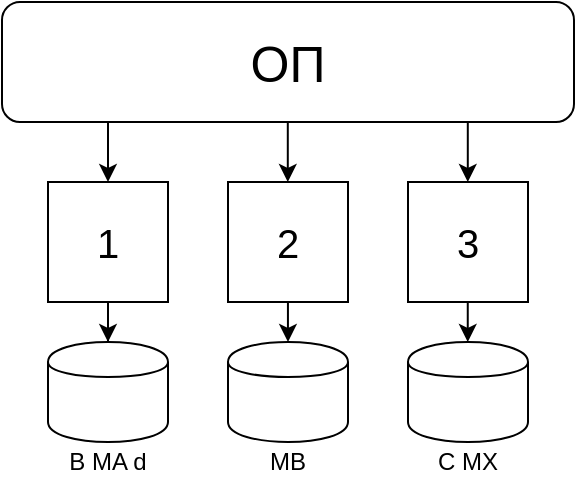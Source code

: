 <mxfile version="12.8.2" type="device"><diagram id="UVTemCZNYmnLZk9lEswV" name="Page-1"><mxGraphModel dx="774" dy="442" grid="0" gridSize="10" guides="1" tooltips="1" connect="1" arrows="1" fold="1" page="1" pageScale="1" pageWidth="827" pageHeight="1169" math="0" shadow="0"><root><mxCell id="0"/><mxCell id="1" parent="0"/><mxCell id="WbICDniJP1MAg2lqbNqV-1" value="&lt;font style=&quot;font-size: 25px&quot;&gt;ОП&lt;/font&gt;" style="rounded=1;whiteSpace=wrap;html=1;" vertex="1" parent="1"><mxGeometry x="277" y="140" width="286" height="60" as="geometry"/></mxCell><mxCell id="WbICDniJP1MAg2lqbNqV-16" value="" style="edgeStyle=orthogonalEdgeStyle;rounded=0;orthogonalLoop=1;jettySize=auto;html=1;entryX=0.5;entryY=0;entryDx=0;entryDy=0;" edge="1" parent="1" source="WbICDniJP1MAg2lqbNqV-2" target="WbICDniJP1MAg2lqbNqV-9"><mxGeometry relative="1" as="geometry"/></mxCell><mxCell id="WbICDniJP1MAg2lqbNqV-2" value="&lt;font style=&quot;font-size: 20px&quot;&gt;1&lt;/font&gt;" style="rounded=0;whiteSpace=wrap;html=1;" vertex="1" parent="1"><mxGeometry x="300" y="230" width="60" height="60" as="geometry"/></mxCell><mxCell id="WbICDniJP1MAg2lqbNqV-3" value="&lt;span style=&quot;font-size: 20px&quot;&gt;2&lt;/span&gt;" style="rounded=0;whiteSpace=wrap;html=1;" vertex="1" parent="1"><mxGeometry x="390" y="230" width="60" height="60" as="geometry"/></mxCell><mxCell id="WbICDniJP1MAg2lqbNqV-4" value="&lt;span style=&quot;font-size: 20px&quot;&gt;3&lt;/span&gt;" style="rounded=0;whiteSpace=wrap;html=1;" vertex="1" parent="1"><mxGeometry x="480" y="230" width="60" height="60" as="geometry"/></mxCell><mxCell id="WbICDniJP1MAg2lqbNqV-5" value="" style="endArrow=classic;html=1;entryX=0.5;entryY=0;entryDx=0;entryDy=0;" edge="1" parent="1" target="WbICDniJP1MAg2lqbNqV-2"><mxGeometry width="50" height="50" relative="1" as="geometry"><mxPoint x="330" y="200" as="sourcePoint"/><mxPoint x="280" y="220" as="targetPoint"/><Array as="points"/></mxGeometry></mxCell><mxCell id="WbICDniJP1MAg2lqbNqV-6" value="" style="endArrow=classic;html=1;entryX=0.5;entryY=0;entryDx=0;entryDy=0;" edge="1" parent="1"><mxGeometry width="50" height="50" relative="1" as="geometry"><mxPoint x="419.9" y="200" as="sourcePoint"/><mxPoint x="419.9" y="230" as="targetPoint"/><Array as="points"/></mxGeometry></mxCell><mxCell id="WbICDniJP1MAg2lqbNqV-7" value="" style="endArrow=classic;html=1;entryX=0.5;entryY=0;entryDx=0;entryDy=0;" edge="1" parent="1"><mxGeometry width="50" height="50" relative="1" as="geometry"><mxPoint x="509.9" y="200" as="sourcePoint"/><mxPoint x="509.9" y="230" as="targetPoint"/><Array as="points"/></mxGeometry></mxCell><mxCell id="WbICDniJP1MAg2lqbNqV-9" value="" style="shape=cylinder;whiteSpace=wrap;html=1;boundedLbl=1;backgroundOutline=1;" vertex="1" parent="1"><mxGeometry x="300" y="310" width="60" height="50" as="geometry"/></mxCell><mxCell id="WbICDniJP1MAg2lqbNqV-11" value="" style="shape=cylinder;whiteSpace=wrap;html=1;boundedLbl=1;backgroundOutline=1;" vertex="1" parent="1"><mxGeometry x="390" y="310" width="60" height="50" as="geometry"/></mxCell><mxCell id="WbICDniJP1MAg2lqbNqV-12" value="" style="shape=cylinder;whiteSpace=wrap;html=1;boundedLbl=1;backgroundOutline=1;" vertex="1" parent="1"><mxGeometry x="480" y="310" width="60" height="50" as="geometry"/></mxCell><mxCell id="WbICDniJP1MAg2lqbNqV-13" value="B MA d" style="text;html=1;strokeColor=none;fillColor=none;align=center;verticalAlign=middle;whiteSpace=wrap;rounded=0;" vertex="1" parent="1"><mxGeometry x="305" y="360" width="50" height="20" as="geometry"/></mxCell><mxCell id="WbICDniJP1MAg2lqbNqV-14" value="MB" style="text;html=1;strokeColor=none;fillColor=none;align=center;verticalAlign=middle;whiteSpace=wrap;rounded=0;" vertex="1" parent="1"><mxGeometry x="395" y="360" width="50" height="20" as="geometry"/></mxCell><mxCell id="WbICDniJP1MAg2lqbNqV-15" value="C MX" style="text;html=1;strokeColor=none;fillColor=none;align=center;verticalAlign=middle;whiteSpace=wrap;rounded=0;" vertex="1" parent="1"><mxGeometry x="485" y="360" width="50" height="20" as="geometry"/></mxCell><mxCell id="WbICDniJP1MAg2lqbNqV-17" value="" style="edgeStyle=orthogonalEdgeStyle;rounded=0;orthogonalLoop=1;jettySize=auto;html=1;entryX=0.5;entryY=0;entryDx=0;entryDy=0;" edge="1" parent="1"><mxGeometry relative="1" as="geometry"><mxPoint x="419.96" y="290" as="sourcePoint"/><mxPoint x="419.96" y="310" as="targetPoint"/><Array as="points"><mxPoint x="419.96" y="310"/><mxPoint x="419.96" y="310"/></Array></mxGeometry></mxCell><mxCell id="WbICDniJP1MAg2lqbNqV-18" value="" style="edgeStyle=orthogonalEdgeStyle;rounded=0;orthogonalLoop=1;jettySize=auto;html=1;entryX=0.5;entryY=0;entryDx=0;entryDy=0;" edge="1" parent="1"><mxGeometry relative="1" as="geometry"><mxPoint x="509.88" y="290" as="sourcePoint"/><mxPoint x="509.88" y="310" as="targetPoint"/></mxGeometry></mxCell></root></mxGraphModel></diagram></mxfile>